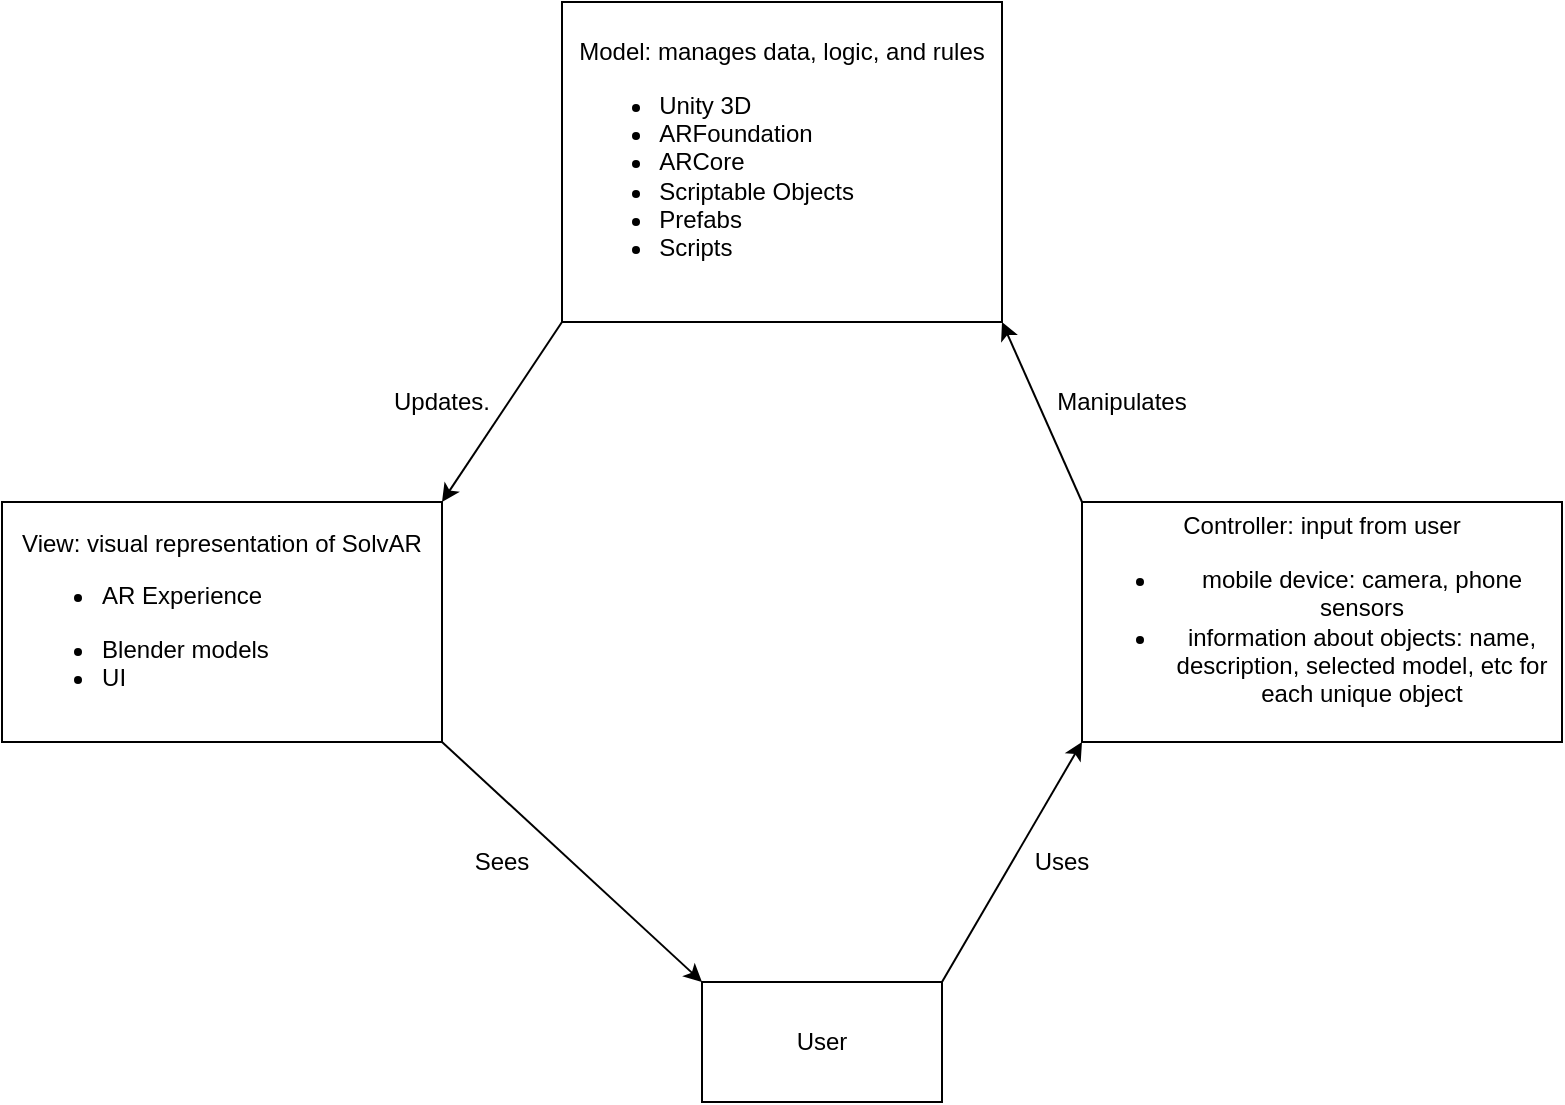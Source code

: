 <mxfile version="13.8.8" type="github">
  <diagram id="6U_Q08PsCXXGHNxIDvsR" name="Page-1">
    <mxGraphModel dx="448" dy="752" grid="1" gridSize="10" guides="1" tooltips="1" connect="1" arrows="1" fold="1" page="1" pageScale="1" pageWidth="850" pageHeight="1100" math="0" shadow="0">
      <root>
        <mxCell id="0" />
        <mxCell id="1" parent="0" />
        <mxCell id="xWhvd2L2u2MGObdru3Tf-1" value="&lt;div&gt;Model: manages data, logic, and rules&lt;br&gt;&lt;/div&gt;&lt;div align=&quot;left&quot;&gt;&lt;ul&gt;&lt;li&gt;Unity 3D&lt;br&gt;&lt;/li&gt;&lt;li&gt;ARFoundation&lt;/li&gt;&lt;li&gt;ARCore&lt;/li&gt;&lt;li&gt;Scriptable Objects&lt;/li&gt;&lt;li&gt;Prefabs&lt;/li&gt;&lt;li&gt;Scripts&lt;/li&gt;&lt;/ul&gt;&lt;/div&gt;" style="rounded=0;whiteSpace=wrap;html=1;" parent="1" vertex="1">
          <mxGeometry x="310" y="80" width="220" height="160" as="geometry" />
        </mxCell>
        <mxCell id="xWhvd2L2u2MGObdru3Tf-2" value="&lt;div&gt;View: visual representation of SolvAR&lt;br&gt;&lt;/div&gt;&lt;div align=&quot;left&quot;&gt;&lt;ul&gt;&lt;li&gt;AR Experience&lt;/li&gt;&lt;/ul&gt;&lt;/div&gt;&lt;div align=&quot;left&quot;&gt;&lt;ul&gt;&lt;li&gt;Blender models&lt;/li&gt;&lt;li&gt;UI&lt;br&gt;&lt;/li&gt;&lt;/ul&gt;&lt;/div&gt;" style="rounded=0;whiteSpace=wrap;html=1;" parent="1" vertex="1">
          <mxGeometry x="30" y="330" width="220" height="120" as="geometry" />
        </mxCell>
        <mxCell id="xWhvd2L2u2MGObdru3Tf-3" value="User" style="rounded=0;whiteSpace=wrap;html=1;" parent="1" vertex="1">
          <mxGeometry x="380" y="570" width="120" height="60" as="geometry" />
        </mxCell>
        <mxCell id="xWhvd2L2u2MGObdru3Tf-4" value="&lt;div&gt;Controller: input from user&lt;br&gt;&lt;/div&gt;&lt;div&gt;&lt;ul&gt;&lt;li&gt;mobile device: camera, phone sensors&lt;/li&gt;&lt;li&gt;information about objects: name, description, selected model, etc for each unique object&lt;br&gt;&lt;/li&gt;&lt;/ul&gt;&lt;/div&gt;" style="rounded=0;whiteSpace=wrap;html=1;" parent="1" vertex="1">
          <mxGeometry x="570" y="330" width="240" height="120" as="geometry" />
        </mxCell>
        <mxCell id="xWhvd2L2u2MGObdru3Tf-5" value="" style="endArrow=classic;html=1;entryX=1;entryY=0;entryDx=0;entryDy=0;exitX=0;exitY=1;exitDx=0;exitDy=0;" parent="1" source="xWhvd2L2u2MGObdru3Tf-1" target="xWhvd2L2u2MGObdru3Tf-2" edge="1">
          <mxGeometry width="50" height="50" relative="1" as="geometry">
            <mxPoint x="400" y="430" as="sourcePoint" />
            <mxPoint x="450" y="380" as="targetPoint" />
          </mxGeometry>
        </mxCell>
        <mxCell id="xWhvd2L2u2MGObdru3Tf-6" value="" style="endArrow=classic;html=1;exitX=0;exitY=0;exitDx=0;exitDy=0;entryX=1;entryY=1;entryDx=0;entryDy=0;" parent="1" source="xWhvd2L2u2MGObdru3Tf-4" target="xWhvd2L2u2MGObdru3Tf-1" edge="1">
          <mxGeometry width="50" height="50" relative="1" as="geometry">
            <mxPoint x="400" y="430" as="sourcePoint" />
            <mxPoint x="450" y="380" as="targetPoint" />
          </mxGeometry>
        </mxCell>
        <mxCell id="xWhvd2L2u2MGObdru3Tf-7" value="" style="endArrow=classic;html=1;exitX=1;exitY=1;exitDx=0;exitDy=0;entryX=0;entryY=0;entryDx=0;entryDy=0;" parent="1" source="xWhvd2L2u2MGObdru3Tf-2" target="xWhvd2L2u2MGObdru3Tf-3" edge="1">
          <mxGeometry width="50" height="50" relative="1" as="geometry">
            <mxPoint x="400" y="430" as="sourcePoint" />
            <mxPoint x="450" y="380" as="targetPoint" />
          </mxGeometry>
        </mxCell>
        <mxCell id="xWhvd2L2u2MGObdru3Tf-8" value="" style="endArrow=classic;html=1;exitX=1;exitY=0;exitDx=0;exitDy=0;entryX=0;entryY=1;entryDx=0;entryDy=0;" parent="1" source="xWhvd2L2u2MGObdru3Tf-3" target="xWhvd2L2u2MGObdru3Tf-4" edge="1">
          <mxGeometry width="50" height="50" relative="1" as="geometry">
            <mxPoint x="400" y="430" as="sourcePoint" />
            <mxPoint x="450" y="380" as="targetPoint" />
          </mxGeometry>
        </mxCell>
        <mxCell id="xWhvd2L2u2MGObdru3Tf-9" value="Updates." style="text;html=1;strokeColor=none;fillColor=none;align=center;verticalAlign=middle;whiteSpace=wrap;rounded=0;" parent="1" vertex="1">
          <mxGeometry x="230" y="270" width="40" height="20" as="geometry" />
        </mxCell>
        <mxCell id="xWhvd2L2u2MGObdru3Tf-11" value="Sees" style="text;html=1;strokeColor=none;fillColor=none;align=center;verticalAlign=middle;whiteSpace=wrap;rounded=0;" parent="1" vertex="1">
          <mxGeometry x="260" y="500" width="40" height="20" as="geometry" />
        </mxCell>
        <mxCell id="xWhvd2L2u2MGObdru3Tf-12" value="Uses" style="text;html=1;strokeColor=none;fillColor=none;align=center;verticalAlign=middle;whiteSpace=wrap;rounded=0;" parent="1" vertex="1">
          <mxGeometry x="540" y="500" width="40" height="20" as="geometry" />
        </mxCell>
        <mxCell id="xWhvd2L2u2MGObdru3Tf-13" value="Manipulates" style="text;html=1;strokeColor=none;fillColor=none;align=center;verticalAlign=middle;whiteSpace=wrap;rounded=0;" parent="1" vertex="1">
          <mxGeometry x="570" y="270" width="40" height="20" as="geometry" />
        </mxCell>
      </root>
    </mxGraphModel>
  </diagram>
</mxfile>
